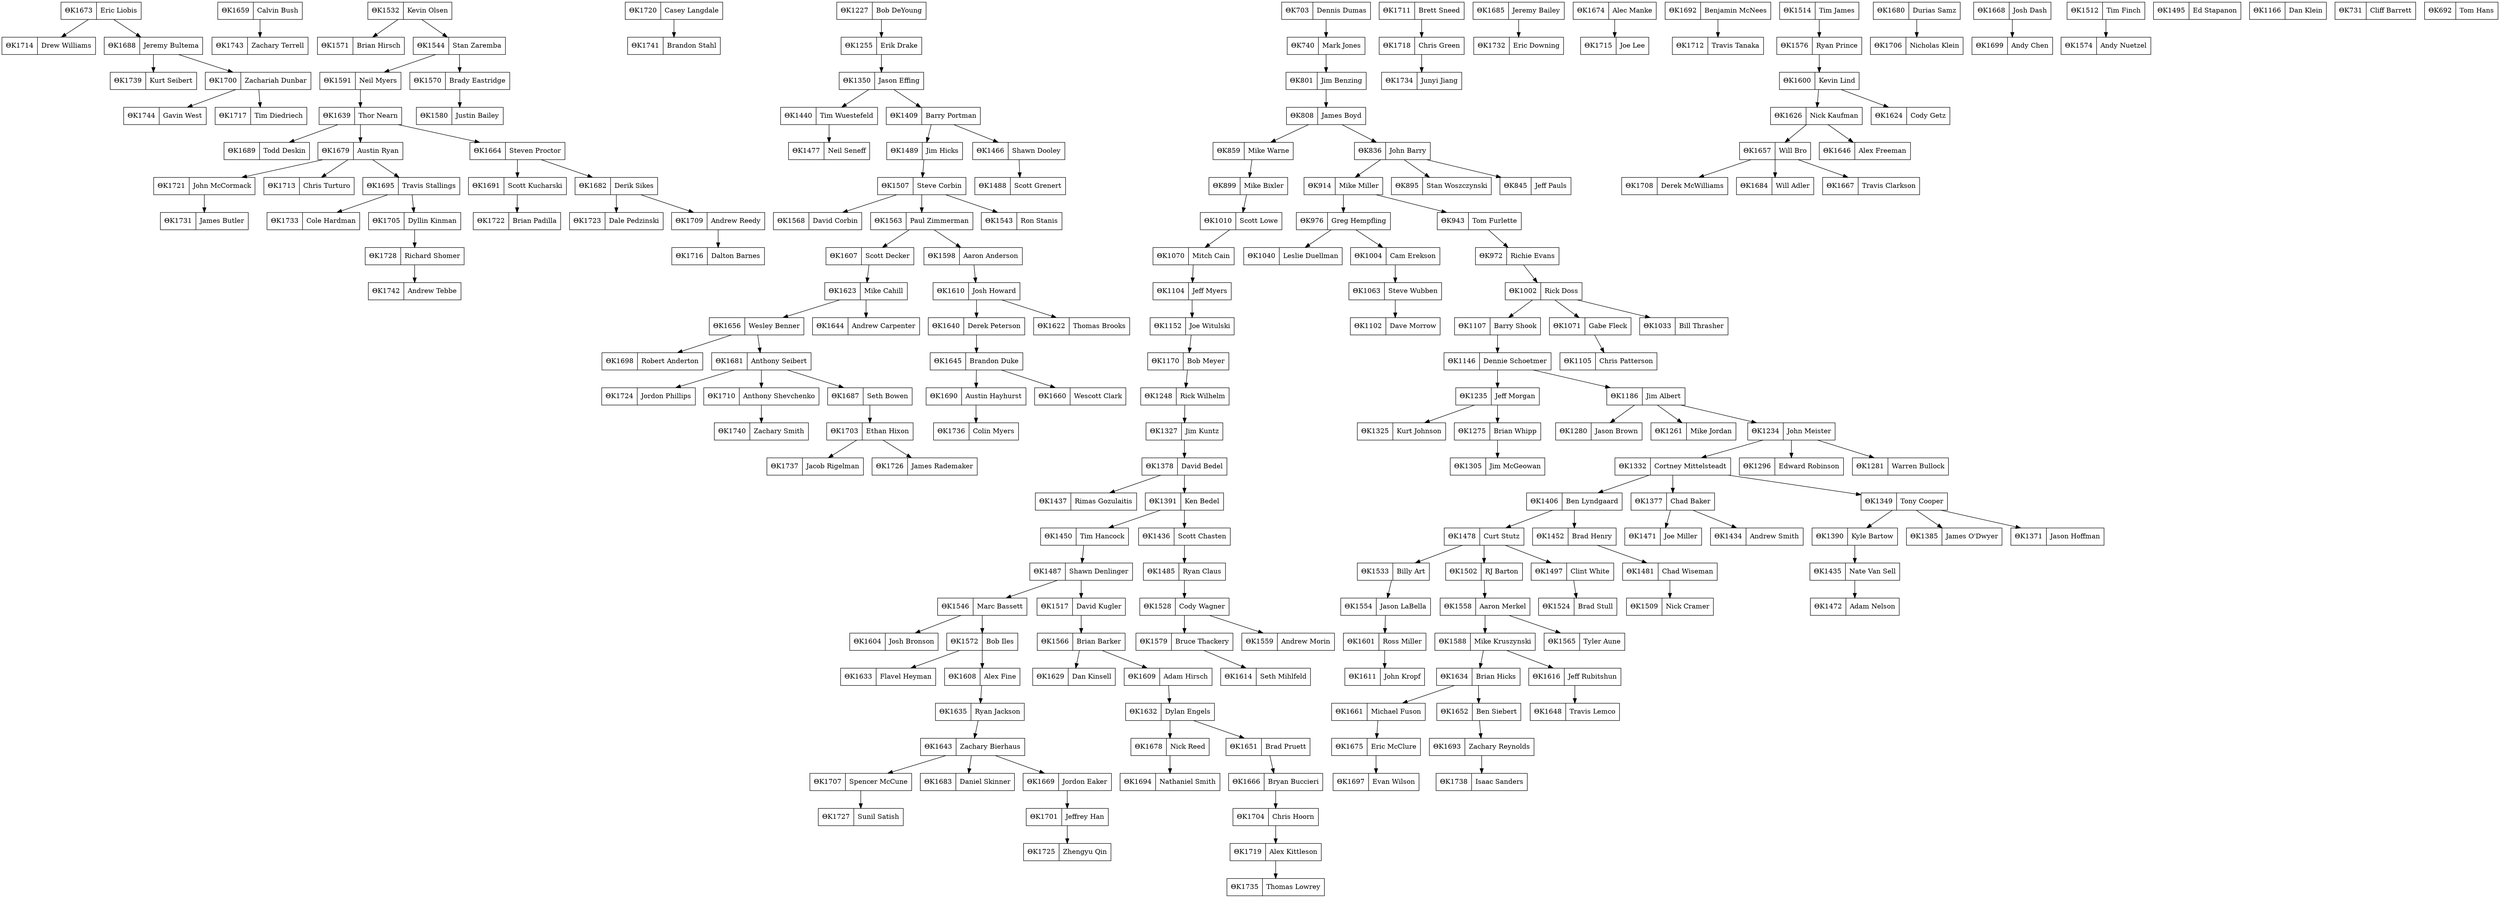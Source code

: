 digraph "Theta Kappa Zeta Family Tree" {
  rankdir=TD
  node [shape=record]
  tk1744 [label="ΘK1744|Gavin West"]
  tk1743 [label="ΘK1743|Zachary Terrell"]
  tk1742 [label="ΘK1742|Andrew Tebbe"]
  tk1741 [label="ΘK1741|Brandon Stahl"]
  tk1740 [label="ΘK1740|Zachary Smith"]
  tk1739 [label="ΘK1739|Kurt Seibert"]
  tk1738 [label="ΘK1738|Isaac Sanders"]
  tk1737 [label="ΘK1737|Jacob Rigelman"]
  tk1736 [label="ΘK1736|Colin Myers"]
  tk1735 [label="ΘK1735|Thomas Lowrey"]
  tk1734 [label="ΘK1734|Junyi Jiang"]
  tk1733 [label="ΘK1733|Cole Hardman"]
  tk1732 [label="ΘK1732|Eric Downing"]
  tk1731 [label="ΘK1731|James Butler"]
  tk1728 [label="ΘK1728|Richard Shomer"]
  tk1728 -> tk1742

  tk1727 [label="ΘK1727|Sunil Satish"]
  tk1726 [label="ΘK1726|James Rademaker"]
  tk1725 [label="ΘK1725|Zhengyu Qin"]
  tk1724 [label="ΘK1724|Jordon Phillips"]
  tk1723 [label="ΘK1723|Dale Pedzinski"]
  tk1722 [label="ΘK1722|Brian Padilla"]
  tk1721 [label="ΘK1721|John McCormack"]
  tk1721 -> tk1731

  tk1720 [label="ΘK1720|Casey Langdale"]
  tk1720 -> tk1741

  tk1719 [label="ΘK1719|Alex Kittleson"]
  tk1719 -> tk1735

  tk1718 [label="ΘK1718|Chris Green"]
  tk1718 -> tk1734

  tk1717 [label="ΘK1717|Tim Diedriech"]
  tk1716 [label="ΘK1716|Dalton Barnes"]
  tk1715 [label="ΘK1715|Joe Lee"]
  tk1714 [label="ΘK1714|Drew Williams"]
  tk1713 [label="ΘK1713|Chris Turturo"]
  tk1712 [label="ΘK1712|Travis Tanaka"]
  tk1711 [label="ΘK1711|Brett Sneed"]
  tk1711 -> tk1718

  tk1710 [label="ΘK1710|Anthony Shevchenko"]
  tk1710 -> tk1740

  tk1709 [label="ΘK1709|Andrew Reedy"]
  tk1709 -> tk1716

  tk1708 [label="ΘK1708|Derek McWilliams"]
  tk1707 [label="ΘK1707|Spencer McCune"]
  tk1707 -> tk1727

  tk1706 [label="ΘK1706|Nicholas Klein"]
  tk1705 [label="ΘK1705|Dyllin Kinman"]
  tk1705 -> tk1728

  tk1704 [label="ΘK1704|Chris Hoorn"]
  tk1704 -> tk1719

  tk1703 [label="ΘK1703|Ethan Hixon"]
  tk1703 -> tk1726, tk1737

  tk1701 [label="ΘK1701|Jeffrey Han"]
  tk1701 -> tk1725

  tk1700 [label="ΘK1700|Zachariah Dunbar"]
  tk1700 -> tk1744, tk1717

  tk1699 [label="ΘK1699|Andy Chen"]
  tk1698 [label="ΘK1698|Robert Anderton"]
  tk1697 [label="ΘK1697|Evan Wilson"]
  tk1695 [label="ΘK1695|Travis Stallings"]
  tk1695 -> tk1705, tk1733

  tk1694 [label="ΘK1694|Nathaniel Smith"]
  tk1693 [label="ΘK1693|Zachary Reynolds"]
  tk1693 -> tk1738

  tk1692 [label="ΘK1692|Benjamin McNees"]
  tk1692 -> tk1712

  tk1691 [label="ΘK1691|Scott Kucharski"]
  tk1691 -> tk1722

  tk1690 [label="ΘK1690|Austin Hayhurst"]
  tk1690 -> tk1736

  tk1689 [label="ΘK1689|Todd Deskin"]

  tk1688 [label="ΘK1688|Jeremy Bultema"]
  tk1688 -> tk1700, tk1739

  tk1687 [label="ΘK1687|Seth Bowen"]
  tk1687 -> tk1703

  tk1685 [label="ΘK1685|Jeremy Bailey"]
  tk1685 -> tk1732

  tk1684 [label="ΘK1684|Will Adler"]
  tk1683 [label="ΘK1683|Daniel Skinner"]
  tk1682 [label="ΘK1682|Derik Sikes"]
  tk1682 -> tk1709, tk1723

  tk1681 [label="ΘK1681|Anthony Seibert"]
  tk1681 -> tk1687, tk1710, tk1724

  tk1680 [label="ΘK1680|Durias Samz"]
  tk1680 -> tk1706

  tk1679 [label="ΘK1679|Austin Ryan"]
  tk1679 -> tk1713, tk1695, tk1721

  tk1678 [label="ΘK1678|Nick Reed"]
  tk1678 -> tk1694

  tk1675 [label="ΘK1675|Eric McClure"]
  tk1675 -> tk1697

  tk1674 [label="ΘK1674|Alec Manke"]
  tk1674 -> tk1715

  tk1673 [label="ΘK1673|Eric Liobis"]
  tk1673 -> tk1688, tk1714

  tk1669 [label="ΘK1669|Jordon Eaker"]
  tk1669 -> tk1701

  tk1668 [label="ΘK1668|Josh Dash"]
  tk1668 -> tk1699

  tk1667 [label="ΘK1667|Travis Clarkson"]
  tk1666 [label="ΘK1666|Bryan Buccieri"]
  tk1666 -> tk1704

  tk1664 [label="ΘK1664|Steven Proctor"]
  tk1664 -> tk1682, tk1691

  tk1661 [label="ΘK1661|Michael Fuson"]
  tk1661 -> tk1675

  tk1660 [label="ΘK1660|Wescott Clark"]
  tk1659 [label="ΘK1659|Calvin Bush"]
  tk1659 -> tk1743

  tk1657 [label="ΘK1657|Will Bro"]
  tk1657 -> tk1708, tk1667, tk1684

  tk1656 [label="ΘK1656|Wesley Benner"]
  tk1656 -> tk1681, tk1698

  tk1652 [label="ΘK1652|Ben Siebert"]
  tk1652 -> tk1693

  tk1651 [label="ΘK1651|Brad Pruett"]
  tk1651 -> tk1666

  tk1648 [label="ΘK1648|Travis Lemco"]
  tk1646 [label="ΘK1646|Alex Freeman"]
  tk1645 [label="ΘK1645|Brandon Duke"]
  tk1645 -> tk1690, tk1660

  tk1644 [label="ΘK1644|Andrew Carpenter"]
  tk1643 [label="ΘK1643|Zachary Bierhaus"]
  tk1643 -> tk1669, tk1683, tk1707

  tk1640 [label="ΘK1640|Derek Peterson"]
  tk1640 -> tk1645

  tk1639 [label="ΘK1639|Thor Nearn"]
  tk1639 -> tk1689, tk1664, tk1679

  tk1635 [label="ΘK1635|Ryan Jackson"]
  tk1635 -> tk1643

  tk1634 [label="ΘK1634|Brian Hicks"]
  tk1634 -> tk1652, tk1661

  tk1633 [label="ΘK1633|Flavel Heyman"]
  tk1632 [label="ΘK1632|Dylan Engels"]
  tk1632 -> tk1651, tk1678

  tk1629 [label="ΘK1629|Dan Kinsell"]
  tk1626 [label="ΘK1626|Nick Kaufman"]
  tk1626 -> tk1646, tk1657

  tk1624 [label="ΘK1624|Cody Getz"]
  tk1623 [label="ΘK1623|Mike Cahill"]
  tk1623 -> tk1644, tk1656

  tk1622 [label="ΘK1622|Thomas Brooks"]
  tk1616 [label="ΘK1616|Jeff Rubitshun"]
  tk1616 -> tk1648

  tk1614 [label="ΘK1614|Seth Mihlfeld"]
  tk1611 [label="ΘK1611|John Kropf"]
  tk1610 [label="ΘK1610|Josh Howard"]
  tk1610 -> tk1640, tk1622

  tk1609 [label="ΘK1609|Adam Hirsch"]
  tk1609 -> tk1632

  tk1608 [label="ΘK1608|Alex Fine"]
  tk1608 -> tk1635

  tk1607 [label="ΘK1607|Scott Decker"]
  tk1607 -> tk1623

  tk1604 [label="ΘK1604|Josh Bronson"]
  tk1601 [label="ΘK1601|Ross Miller"]
  tk1601 -> tk1611

  tk1600 [label="ΘK1600|Kevin Lind"]
  tk1600 -> tk1624, tk1626

  tk1598 [label="ΘK1598|Aaron Anderson"]
  tk1598 -> tk1610

  tk1591 [label="ΘK1591|Neil Myers"]
  tk1591 -> tk1639

  tk1588 [label="ΘK1588|Mike Kruszynski"]
  tk1588 -> tk1634, tk1616

  tk1580 [label="ΘK1580|Justin Bailey"]
  tk1579 [label="ΘK1579|Bruce Thackery"]
  tk1579 -> tk1614

  tk1576 [label="ΘK1576|Ryan Prince"]
  tk1576 -> tk1600

  tk1574 [label="ΘK1574|Andy Nuetzel"]
  tk1572 [label="ΘK1572|Bob Iles"]
  tk1572 -> tk1608, tk1633

  tk1571 [label="ΘK1571|Brian Hirsch"]

  tk1570 [label="ΘK1570|Brady Eastridge"]
  tk1570 -> tk1580

  tk1568 [label="ΘK1568|David Corbin"]
  tk1566 [label="ΘK1566|Brian Barker"]
  tk1566 -> tk1609, tk1629

  tk1565 [label="ΘK1565|Tyler Aune"]

  tk1563 [label="ΘK1563|Paul Zimmerman"]
  tk1563 -> tk1598, tk1607

  tk1559 [label="ΘK1559|Andrew Morin"]
  tk1558 [label="ΘK1558|Aaron Merkel"]
  tk1558 -> tk1565, tk1588

  tk1554 [label="ΘK1554|Jason LaBella"]
  tk1554 -> tk1601

  tk1546 [label="ΘK1546|Marc Bassett"]
  tk1546 -> tk1572, tk1604

  tk1544 [label="ΘK1544|Stan Zaremba"]
  tk1544 -> tk1570, tk1591

  tk1543 [label="ΘK1543|Ron Stanis"]
  tk1533 [label="ΘK1533|Billy Art"]
  tk1533 -> tk1554

  tk1532 [label="ΘK1532|Kevin Olsen"]
  tk1532 -> tk1544, tk1571

  tk1528 [label="ΘK1528|Cody Wagner"]
  tk1528 -> tk1559, tk1579

  tk1524 [label="ΘK1524|Brad Stull"]
  tk1517 [label="ΘK1517|David Kugler"]
  tk1517 -> tk1566

  tk1514 [label="ΘK1514|Tim James"]
  tk1514 -> tk1576

  tk1512 [label="ΘK1512|Tim Finch"]
  tk1512 -> tk1574

  tk1509 [label="ΘK1509|Nick Cramer"]
  tk1507 [label="ΘK1507|Steve Corbin"]
  tk1507 -> tk1543, tk1563, tk1568

  tk1502 [label="ΘK1502|RJ Barton"]
  tk1502 -> tk1558

  tk1497 [label="ΘK1497|Clint White"]
  tk1497 -> tk1524

  tk1495 [label="ΘK1495|Ed Stapanon"]
  tk1489 [label="ΘK1489|Jim Hicks"]
  tk1489 -> tk1507

  tk1488 [label="ΘK1488|Scott Grenert"]
  tk1487 [label="ΘK1487|Shawn Denlinger"]
  tk1487 -> tk1517, tk1546

  tk1485 [label="ΘK1485|Ryan Claus"]
  tk1485 -> tk1528

  tk1481 [label="ΘK1481|Chad Wiseman"]
  tk1481 -> tk1509

  tk1478 [label="ΘK1478|Curt Stutz"]
  tk1478 -> tk1497, tk1502, tk1533

  tk1477 [label="ΘK1477|Neil Seneff"]
  tk1472 [label="ΘK1472|Adam Nelson"]
  tk1471 [label="ΘK1471|Joe Miller"]
  tk1466 [label="ΘK1466|Shawn Dooley"]
  tk1466 -> tk1488

  tk1452 [label="ΘK1452|Brad Henry"]
  tk1452 -> tk1481

  tk1450 [label="ΘK1450|Tim Hancock"]
  tk1450 -> tk1487

  tk1440 [label="ΘK1440|Tim Wuestefeld"]
  tk1440 -> tk1477

  tk1437 [label="ΘK1437|Rimas Gozulaitis"]
  tk1436 [label="ΘK1436|Scott Chasten"]
  tk1436 -> tk1485

  tk1435 [label="ΘK1435|Nate Van Sell"]
  tk1435 -> tk1472

  tk1434 [label="ΘK1434|Andrew Smith"]
  tk1409 [label="ΘK1409|Barry Portman"]
  tk1409 -> tk1489, tk1466

  tk1406 [label="ΘK1406|Ben Lyndgaard"]
  tk1406 -> tk1478, tk1452

  tk1391 [label="ΘK1391|Ken Bedel"]
  tk1391 -> tk1436, tk1450

  tk1390 [label="ΘK1390|Kyle Bartow"]
  tk1390 -> tk1435

  tk1385 [label="ΘK1385|James O'Dwyer"]
  tk1378 [label="ΘK1378|David Bedel"]
  tk1378 -> tk1437, tk1391

  tk1377 [label="ΘK1377|Chad Baker"]
  tk1377 -> tk1434, tk1471

  tk1371 [label="ΘK1371|Jason Hoffman"]
  tk1350 [label="ΘK1350|Jason Effing"]
  tk1350 -> tk1409, tk1440

  tk1349 [label="ΘK1349|Tony Cooper"]
  tk1349 -> tk1390, tk1385, tk1371

  tk1332 [label="ΘK1332|Cortney Mittelsteadt"]
  tk1332 -> tk1349, tk1377, tk1406

  tk1327 [label="ΘK1327|Jim Kuntz"]
  tk1327 -> tk1378

  tk1325 [label="ΘK1325|Kurt Johnson"]
  tk1305 [label="ΘK1305|Jim McGeowan"]
  tk1296 [label="ΘK1296|Edward Robinson"]
  tk1281 [label="ΘK1281|Warren Bullock"]
  tk1280 [label="ΘK1280|Jason Brown"]
  tk1275 [label="ΘK1275|Brian Whipp"]
  tk1275 -> tk1305

  tk1261 [label="ΘK1261|Mike Jordan"]
  tk1255 [label="ΘK1255|Erik Drake"]
  tk1255 -> tk1350

  tk1248 [label="ΘK1248|Rick Wilhelm"]
  tk1248 -> tk1327

  tk1235 [label="ΘK1235|Jeff Morgan"]
  tk1235 -> tk1325, tk1275

  tk1234 [label="ΘK1234|John Meister"]
  tk1234 -> tk1281, tk1296, tk1332

  tk1227 [label="ΘK1227|Bob DeYoung"]
  tk1227 -> tk1255

  tk1186 [label="ΘK1186|Jim Albert"]
  tk1186 -> tk1280, tk1261, tk1234

  tk1170 [label="ΘK1170|Bob Meyer"]
  tk1170 -> tk1248

  tk1166 [label="ΘK1166|Dan Klein"]
  tk1152 [label="ΘK1152|Joe Witulski"]
  tk1152 -> tk1170

  tk1146 [label="ΘK1146|Dennie Schoetmer"]
  tk1146 -> tk1235, tk1186

  tk1107 [label="ΘK1107|Barry Shook"]
  tk1107 -> tk1146

  tk1105 [label="ΘK1105|Chris Patterson"]
  tk1104 [label="ΘK1104|Jeff Myers"]
  tk1104 -> tk1152

  tk1102 [label="ΘK1102|Dave Morrow"]
  tk1071 [label="ΘK1071|Gabe Fleck"]
  tk1071 -> tk1105

  tk1070 [label="ΘK1070|Mitch Cain"]
  tk1070 -> tk1104

  tk1063 [label="ΘK1063|Steve Wubben"]
  tk1063 -> tk1102

  tk1040 [label="ΘK1040|Leslie Duellman"]
  tk1033 [label="ΘK1033|Bill Thrasher"]

  tk1010 [label="ΘK1010|Scott Lowe"]
  tk1010 -> tk1070

  tk1004 [label="ΘK1004|Cam Erekson"]
  tk1004 -> tk1063

  tk1002 [label="ΘK1002|Rick Doss"]
  tk1002 -> tk1033, tk1071, tk1107

  tk976 [label="ΘK976|Greg Hempfling"]
  tk976 -> tk1004, tk1040

  tk972 [label="ΘK972|Richie Evans"]
  tk972 -> tk1002

  tk943 [label="ΘK943|Tom Furlette"]
  tk943 -> tk972

  tk914 [label="ΘK914|Mike Miller"]
  tk914 -> tk976, tk943

  tk899 [label="ΘK899|Mike Bixler"]
  tk899 -> tk1010

  tk895 [label="ΘK895|Stan Woszczynski"]
  tk859 [label="ΘK859|Mike Warne"]
  tk859 -> tk899

  tk845 [label="ΘK845|Jeff Pauls"]
  tk836 [label="ΘK836|John Barry"]
  tk836 -> tk845, tk895, tk914

  tk808 [label="ΘK808|James Boyd"]
  tk808 -> tk836, tk859

  tk801 [label="ΘK801|Jim Benzing"]
  tk801 -> tk808

  tk740 [label="ΘK740|Mark Jones"]
  tk740 -> tk801

  tk731 [label="ΘK731|Cliff Barrett"]
  tk703 [label="ΘK703|Dennis Dumas"]
  tk703 -> tk740

  tk692 [label="ΘK692|Tom Hans"]
}
